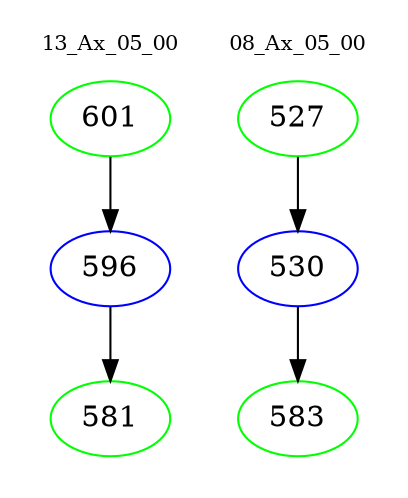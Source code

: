 digraph{
subgraph cluster_0 {
color = white
label = "13_Ax_05_00";
fontsize=10;
T0_601 [label="601", color="green"]
T0_601 -> T0_596 [color="black"]
T0_596 [label="596", color="blue"]
T0_596 -> T0_581 [color="black"]
T0_581 [label="581", color="green"]
}
subgraph cluster_1 {
color = white
label = "08_Ax_05_00";
fontsize=10;
T1_527 [label="527", color="green"]
T1_527 -> T1_530 [color="black"]
T1_530 [label="530", color="blue"]
T1_530 -> T1_583 [color="black"]
T1_583 [label="583", color="green"]
}
}
